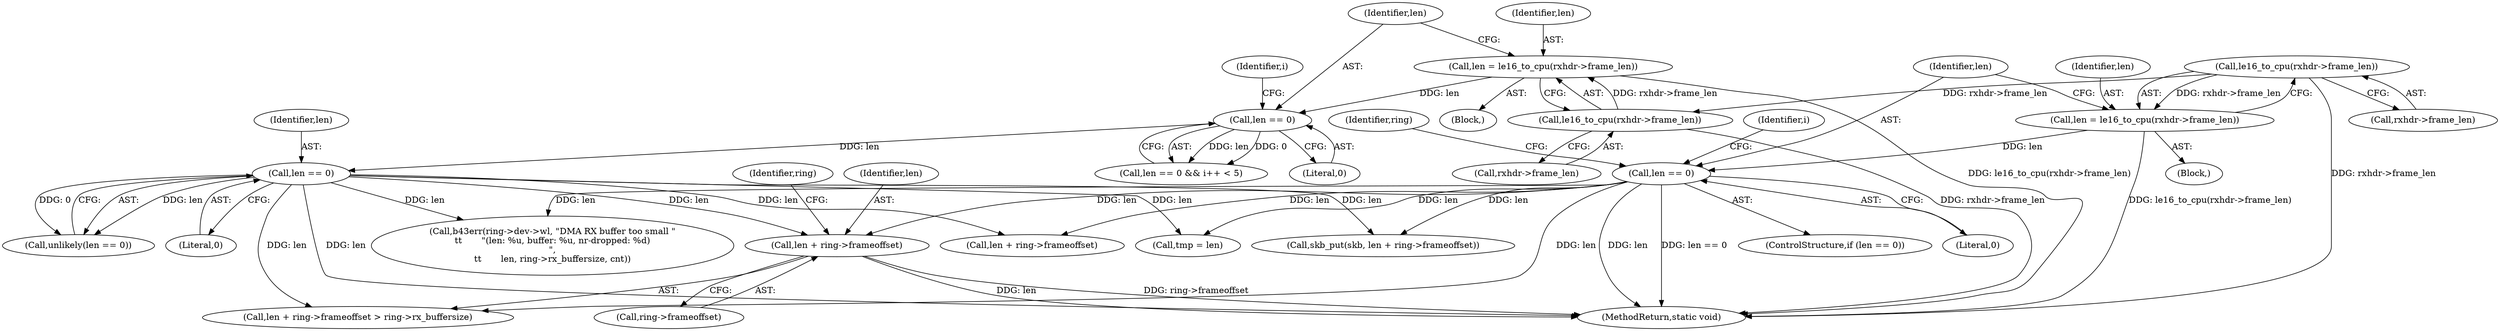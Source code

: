 digraph "0_linux_c85ce65ecac078ab1a1835c87c4a6319cf74660a@pointer" {
"1000217" [label="(Call,len + ring->frameoffset)"];
"1000185" [label="(Call,len == 0)"];
"1000176" [label="(Call,len == 0)"];
"1000169" [label="(Call,len = le16_to_cpu(rxhdr->frame_len))"];
"1000171" [label="(Call,le16_to_cpu(rxhdr->frame_len))"];
"1000151" [label="(Call,le16_to_cpu(rxhdr->frame_len))"];
"1000156" [label="(Call,len == 0)"];
"1000149" [label="(Call,len = le16_to_cpu(rxhdr->frame_len))"];
"1000185" [label="(Call,len == 0)"];
"1000217" [label="(Call,len + ring->frameoffset)"];
"1000157" [label="(Identifier,len)"];
"1000219" [label="(Call,ring->frameoffset)"];
"1000198" [label="(Identifier,ring)"];
"1000150" [label="(Identifier,len)"];
"1000156" [label="(Call,len == 0)"];
"1000158" [label="(Literal,0)"];
"1000187" [label="(Literal,0)"];
"1000175" [label="(Call,len == 0 && i++ < 5)"];
"1000162" [label="(Identifier,i)"];
"1000155" [label="(ControlStructure,if (len == 0))"];
"1000176" [label="(Call,len == 0)"];
"1000277" [label="(Call,b43err(ring->dev->wl, \"DMA RX buffer too small \"\n\t\t       \"(len: %u, buffer: %u, nr-dropped: %d)\n\",\n\t\t       len, ring->rx_buffersize, cnt))"];
"1000177" [label="(Identifier,len)"];
"1000169" [label="(Call,len = le16_to_cpu(rxhdr->frame_len))"];
"1000216" [label="(Call,len + ring->frameoffset > ring->rx_buffersize)"];
"1000107" [label="(Block,)"];
"1000170" [label="(Identifier,len)"];
"1000165" [label="(Block,)"];
"1000181" [label="(Identifier,i)"];
"1000149" [label="(Call,len = le16_to_cpu(rxhdr->frame_len))"];
"1000323" [label="(Call,len + ring->frameoffset)"];
"1000184" [label="(Call,unlikely(len == 0))"];
"1000178" [label="(Literal,0)"];
"1000172" [label="(Call,rxhdr->frame_len)"];
"1000186" [label="(Identifier,len)"];
"1000218" [label="(Identifier,len)"];
"1000151" [label="(Call,le16_to_cpu(rxhdr->frame_len))"];
"1000223" [label="(Identifier,ring)"];
"1000321" [label="(Call,skb_put(skb, len + ring->frameoffset))"];
"1000152" [label="(Call,rxhdr->frame_len)"];
"1000351" [label="(MethodReturn,static void)"];
"1000171" [label="(Call,le16_to_cpu(rxhdr->frame_len))"];
"1000231" [label="(Call,tmp = len)"];
"1000217" -> "1000216"  [label="AST: "];
"1000217" -> "1000219"  [label="CFG: "];
"1000218" -> "1000217"  [label="AST: "];
"1000219" -> "1000217"  [label="AST: "];
"1000223" -> "1000217"  [label="CFG: "];
"1000217" -> "1000351"  [label="DDG: ring->frameoffset"];
"1000217" -> "1000351"  [label="DDG: len"];
"1000185" -> "1000217"  [label="DDG: len"];
"1000156" -> "1000217"  [label="DDG: len"];
"1000185" -> "1000184"  [label="AST: "];
"1000185" -> "1000187"  [label="CFG: "];
"1000186" -> "1000185"  [label="AST: "];
"1000187" -> "1000185"  [label="AST: "];
"1000184" -> "1000185"  [label="CFG: "];
"1000185" -> "1000351"  [label="DDG: len"];
"1000185" -> "1000184"  [label="DDG: len"];
"1000185" -> "1000184"  [label="DDG: 0"];
"1000176" -> "1000185"  [label="DDG: len"];
"1000185" -> "1000216"  [label="DDG: len"];
"1000185" -> "1000231"  [label="DDG: len"];
"1000185" -> "1000277"  [label="DDG: len"];
"1000185" -> "1000321"  [label="DDG: len"];
"1000185" -> "1000323"  [label="DDG: len"];
"1000176" -> "1000175"  [label="AST: "];
"1000176" -> "1000178"  [label="CFG: "];
"1000177" -> "1000176"  [label="AST: "];
"1000178" -> "1000176"  [label="AST: "];
"1000181" -> "1000176"  [label="CFG: "];
"1000175" -> "1000176"  [label="CFG: "];
"1000176" -> "1000175"  [label="DDG: len"];
"1000176" -> "1000175"  [label="DDG: 0"];
"1000169" -> "1000176"  [label="DDG: len"];
"1000169" -> "1000165"  [label="AST: "];
"1000169" -> "1000171"  [label="CFG: "];
"1000170" -> "1000169"  [label="AST: "];
"1000171" -> "1000169"  [label="AST: "];
"1000177" -> "1000169"  [label="CFG: "];
"1000169" -> "1000351"  [label="DDG: le16_to_cpu(rxhdr->frame_len)"];
"1000171" -> "1000169"  [label="DDG: rxhdr->frame_len"];
"1000171" -> "1000172"  [label="CFG: "];
"1000172" -> "1000171"  [label="AST: "];
"1000171" -> "1000351"  [label="DDG: rxhdr->frame_len"];
"1000151" -> "1000171"  [label="DDG: rxhdr->frame_len"];
"1000151" -> "1000149"  [label="AST: "];
"1000151" -> "1000152"  [label="CFG: "];
"1000152" -> "1000151"  [label="AST: "];
"1000149" -> "1000151"  [label="CFG: "];
"1000151" -> "1000351"  [label="DDG: rxhdr->frame_len"];
"1000151" -> "1000149"  [label="DDG: rxhdr->frame_len"];
"1000156" -> "1000155"  [label="AST: "];
"1000156" -> "1000158"  [label="CFG: "];
"1000157" -> "1000156"  [label="AST: "];
"1000158" -> "1000156"  [label="AST: "];
"1000162" -> "1000156"  [label="CFG: "];
"1000198" -> "1000156"  [label="CFG: "];
"1000156" -> "1000351"  [label="DDG: len"];
"1000156" -> "1000351"  [label="DDG: len == 0"];
"1000149" -> "1000156"  [label="DDG: len"];
"1000156" -> "1000216"  [label="DDG: len"];
"1000156" -> "1000231"  [label="DDG: len"];
"1000156" -> "1000277"  [label="DDG: len"];
"1000156" -> "1000321"  [label="DDG: len"];
"1000156" -> "1000323"  [label="DDG: len"];
"1000149" -> "1000107"  [label="AST: "];
"1000150" -> "1000149"  [label="AST: "];
"1000157" -> "1000149"  [label="CFG: "];
"1000149" -> "1000351"  [label="DDG: le16_to_cpu(rxhdr->frame_len)"];
}
